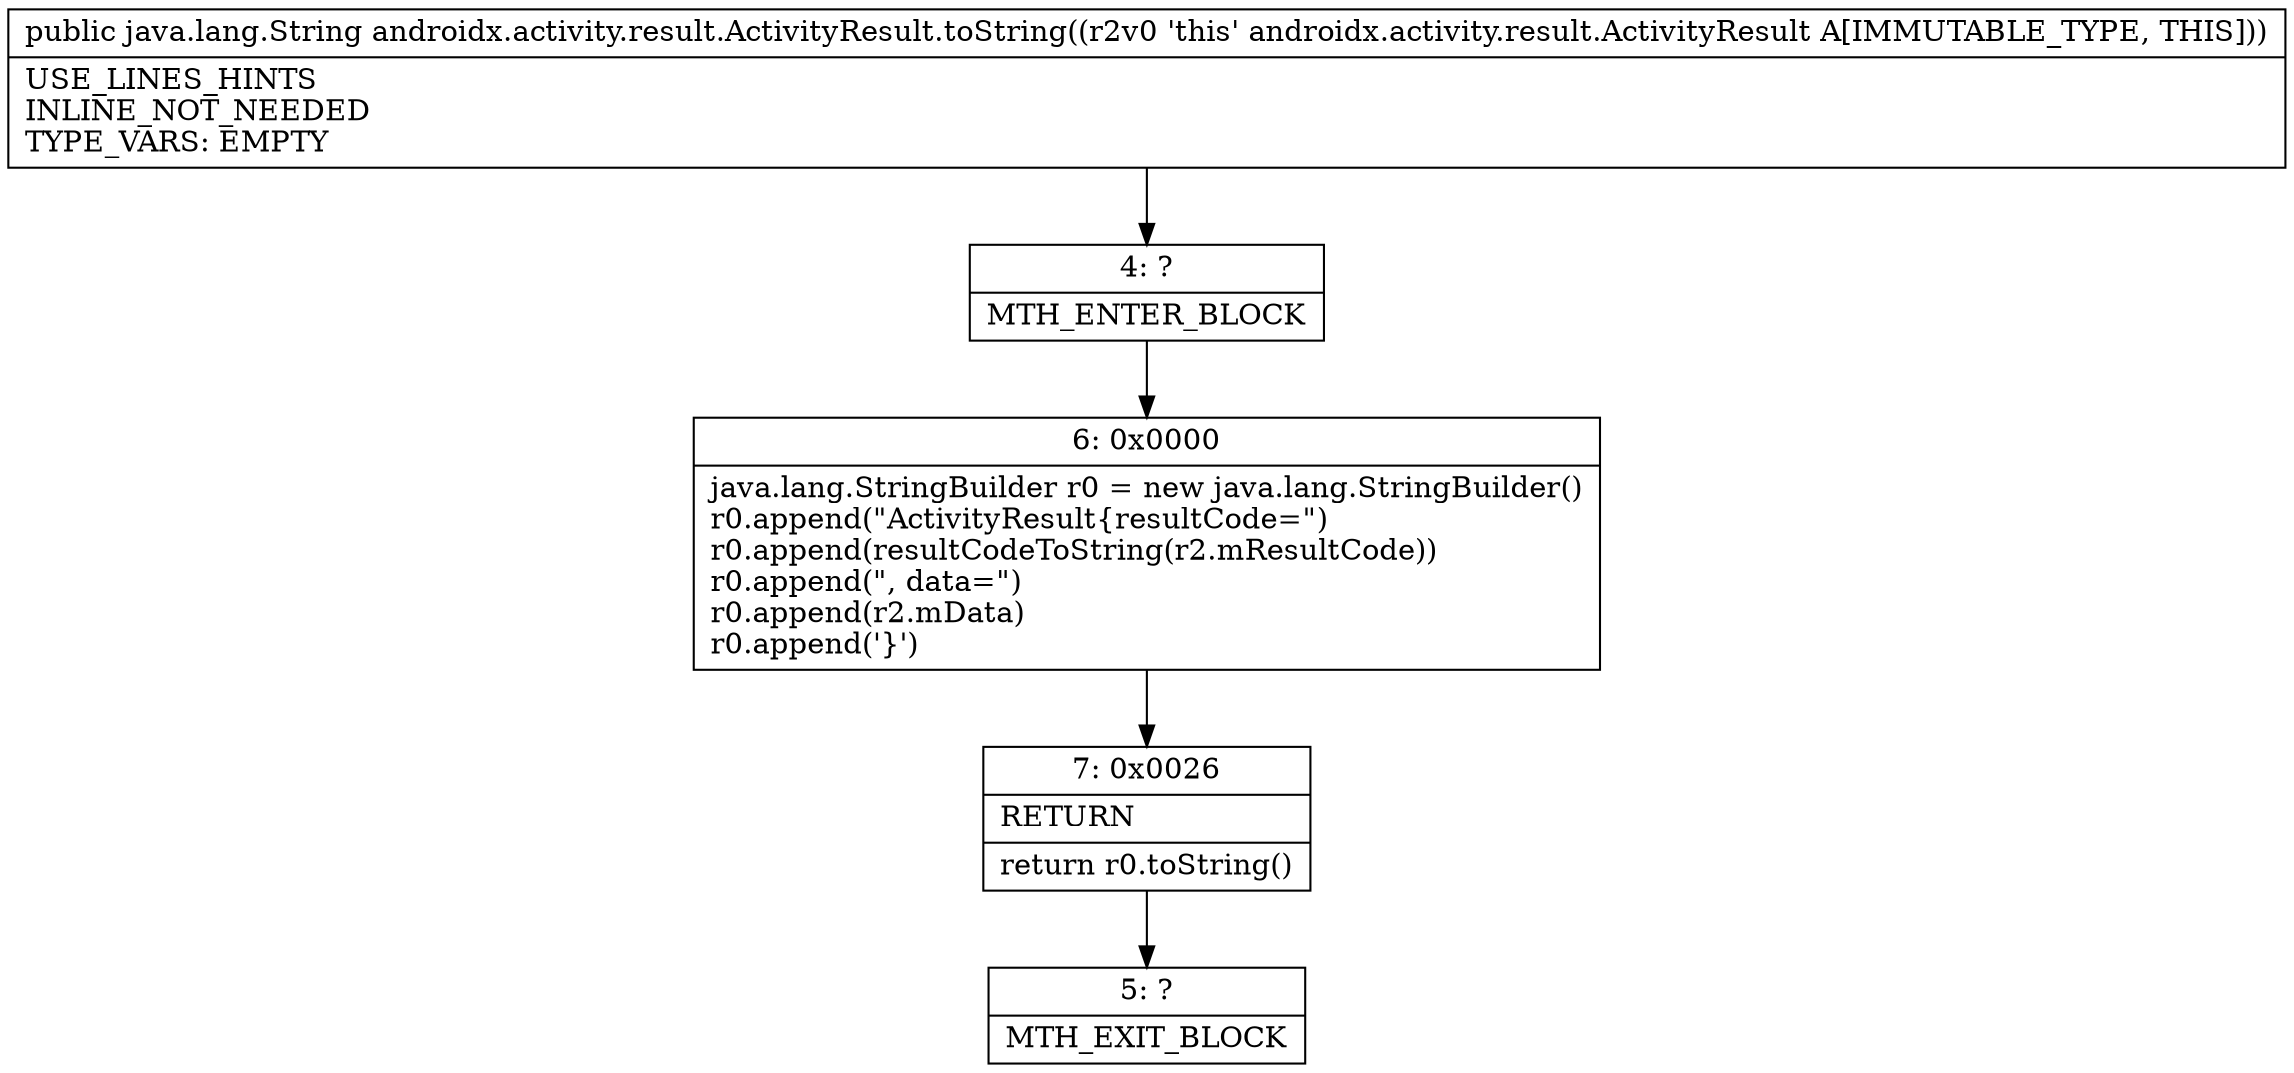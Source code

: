 digraph "CFG forandroidx.activity.result.ActivityResult.toString()Ljava\/lang\/String;" {
Node_4 [shape=record,label="{4\:\ ?|MTH_ENTER_BLOCK\l}"];
Node_6 [shape=record,label="{6\:\ 0x0000|java.lang.StringBuilder r0 = new java.lang.StringBuilder()\lr0.append(\"ActivityResult\{resultCode=\")\lr0.append(resultCodeToString(r2.mResultCode))\lr0.append(\", data=\")\lr0.append(r2.mData)\lr0.append('\}')\l}"];
Node_7 [shape=record,label="{7\:\ 0x0026|RETURN\l|return r0.toString()\l}"];
Node_5 [shape=record,label="{5\:\ ?|MTH_EXIT_BLOCK\l}"];
MethodNode[shape=record,label="{public java.lang.String androidx.activity.result.ActivityResult.toString((r2v0 'this' androidx.activity.result.ActivityResult A[IMMUTABLE_TYPE, THIS]))  | USE_LINES_HINTS\lINLINE_NOT_NEEDED\lTYPE_VARS: EMPTY\l}"];
MethodNode -> Node_4;Node_4 -> Node_6;
Node_6 -> Node_7;
Node_7 -> Node_5;
}

